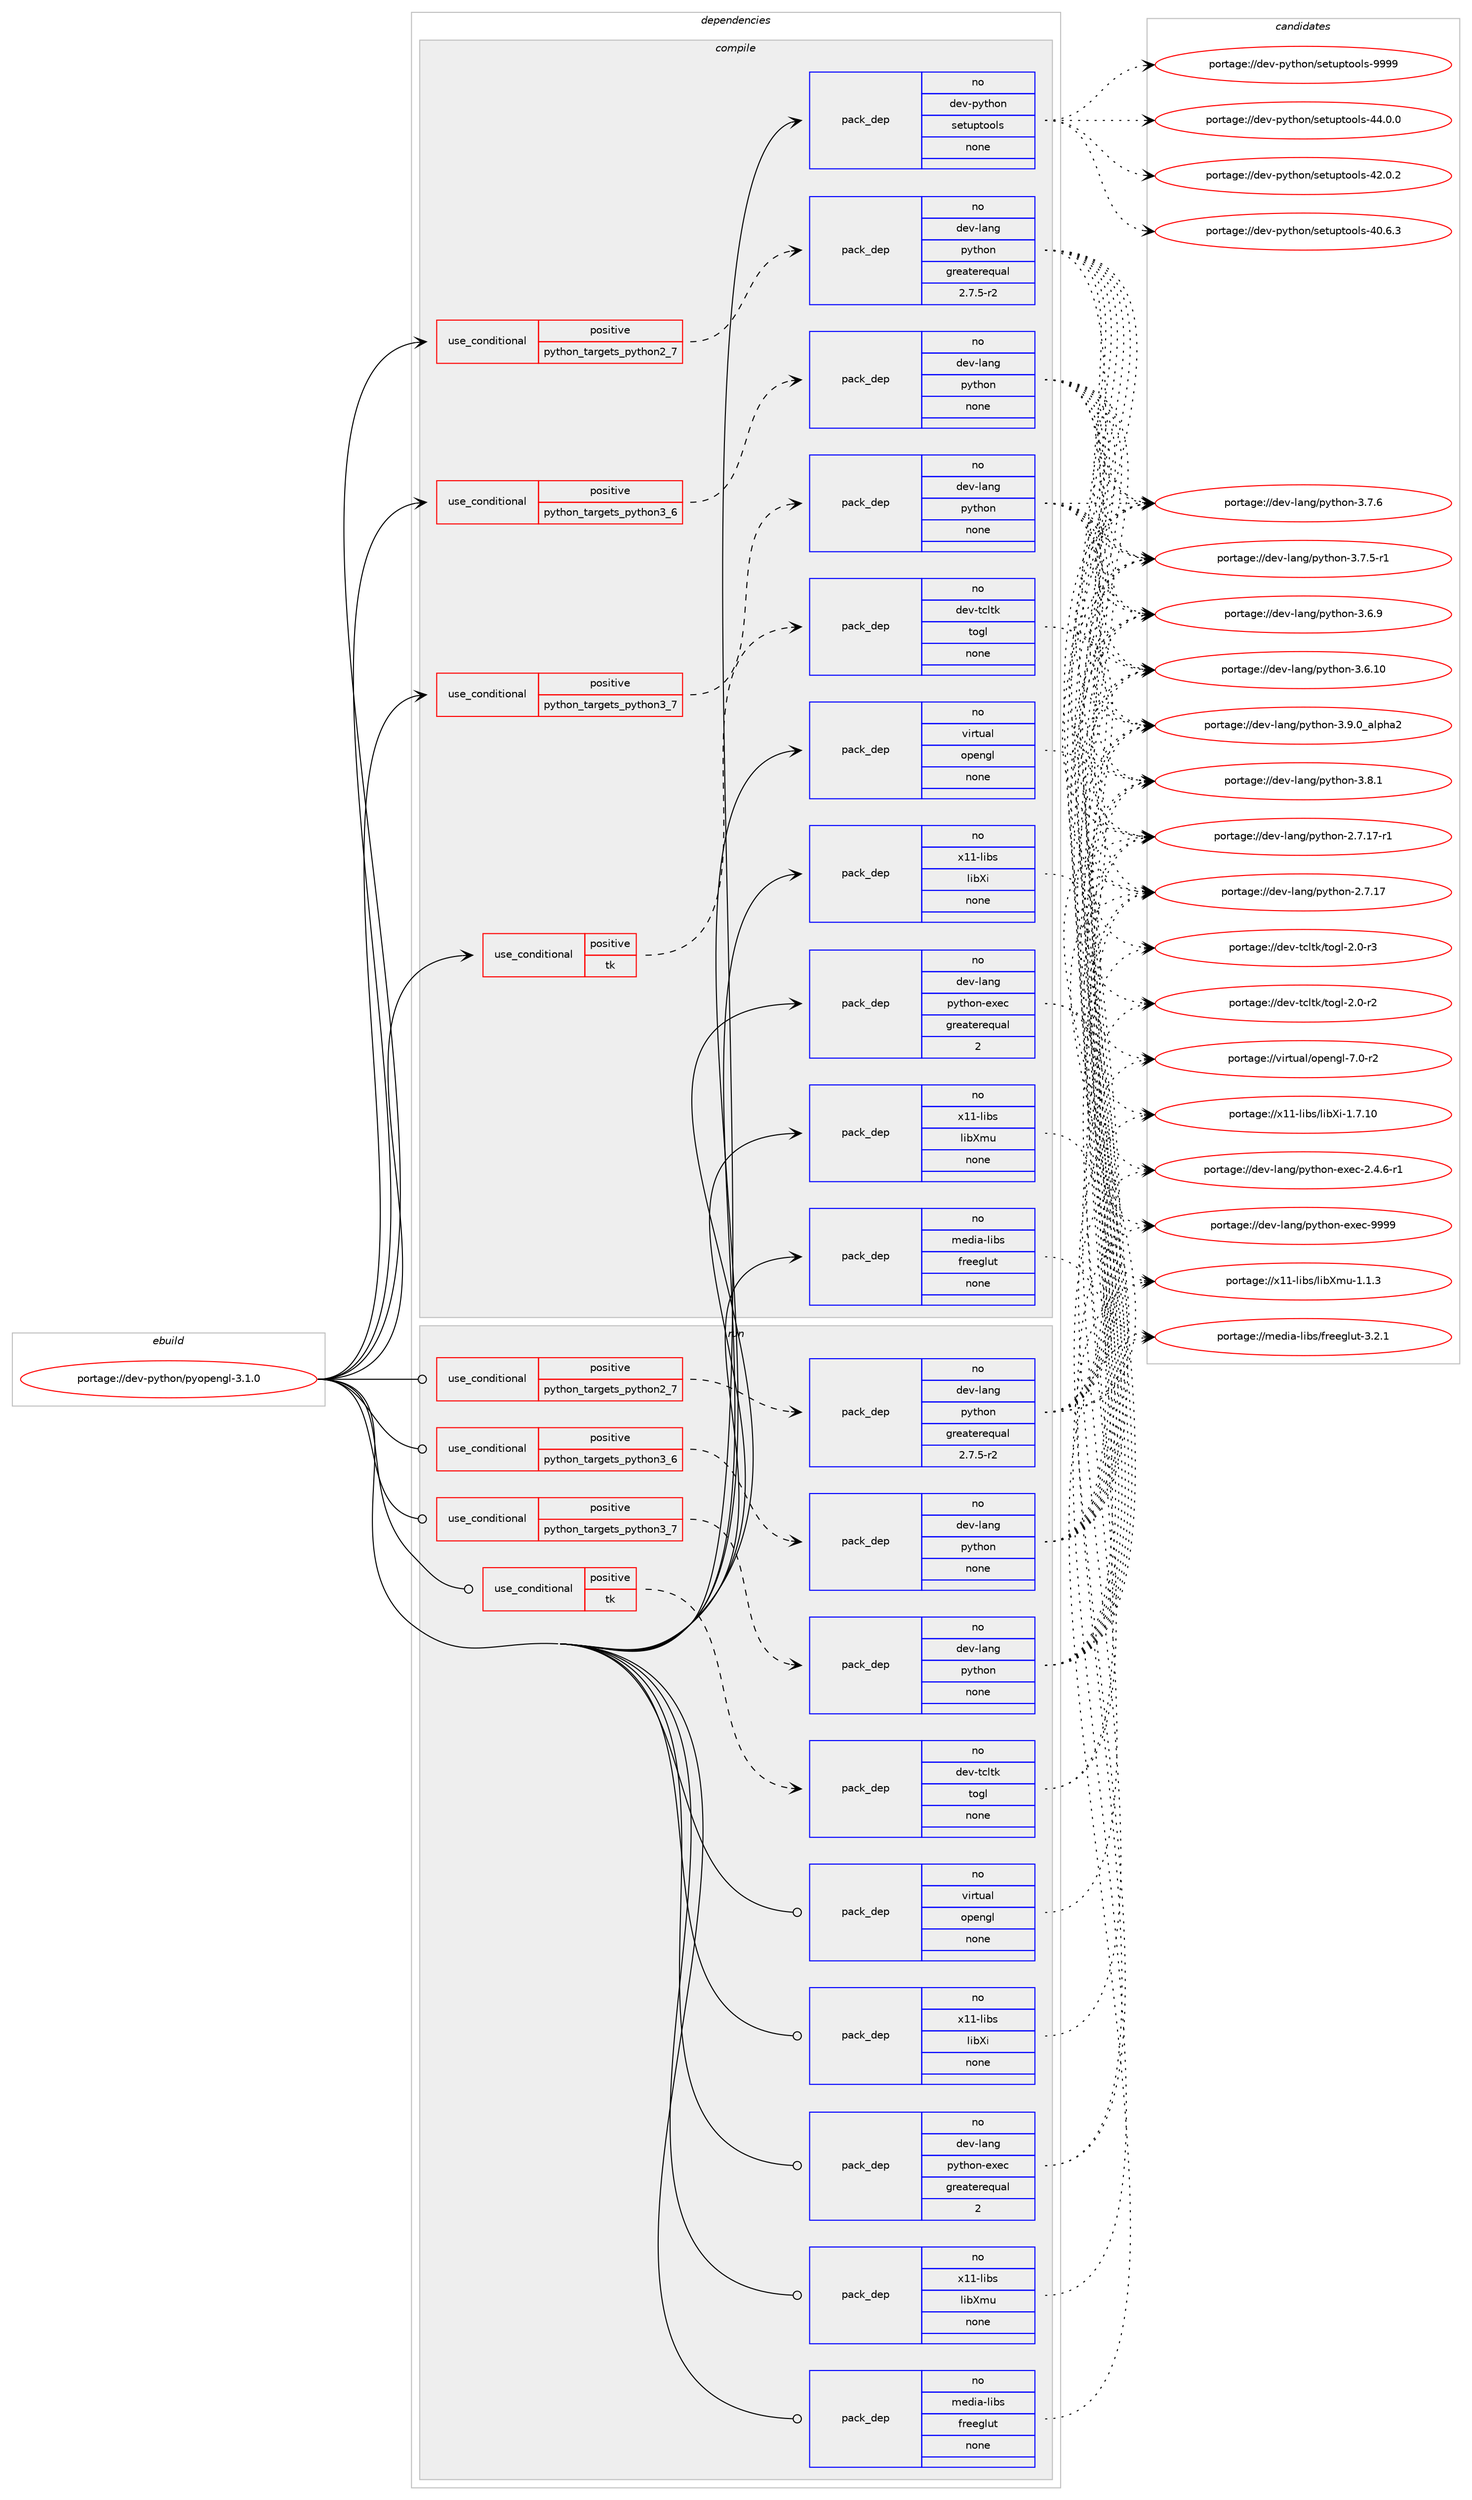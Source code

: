 digraph prolog {

# *************
# Graph options
# *************

newrank=true;
concentrate=true;
compound=true;
graph [rankdir=LR,fontname=Helvetica,fontsize=10,ranksep=1.5];#, ranksep=2.5, nodesep=0.2];
edge  [arrowhead=vee];
node  [fontname=Helvetica,fontsize=10];

# **********
# The ebuild
# **********

subgraph cluster_leftcol {
color=gray;
rank=same;
label=<<i>ebuild</i>>;
id [label="portage://dev-python/pyopengl-3.1.0", color=red, width=4, href="../dev-python/pyopengl-3.1.0.svg"];
}

# ****************
# The dependencies
# ****************

subgraph cluster_midcol {
color=gray;
label=<<i>dependencies</i>>;
subgraph cluster_compile {
fillcolor="#eeeeee";
style=filled;
label=<<i>compile</i>>;
subgraph cond108968 {
dependency436468 [label=<<TABLE BORDER="0" CELLBORDER="1" CELLSPACING="0" CELLPADDING="4"><TR><TD ROWSPAN="3" CELLPADDING="10">use_conditional</TD></TR><TR><TD>positive</TD></TR><TR><TD>python_targets_python2_7</TD></TR></TABLE>>, shape=none, color=red];
subgraph pack322568 {
dependency436469 [label=<<TABLE BORDER="0" CELLBORDER="1" CELLSPACING="0" CELLPADDING="4" WIDTH="220"><TR><TD ROWSPAN="6" CELLPADDING="30">pack_dep</TD></TR><TR><TD WIDTH="110">no</TD></TR><TR><TD>dev-lang</TD></TR><TR><TD>python</TD></TR><TR><TD>greaterequal</TD></TR><TR><TD>2.7.5-r2</TD></TR></TABLE>>, shape=none, color=blue];
}
dependency436468:e -> dependency436469:w [weight=20,style="dashed",arrowhead="vee"];
}
id:e -> dependency436468:w [weight=20,style="solid",arrowhead="vee"];
subgraph cond108969 {
dependency436470 [label=<<TABLE BORDER="0" CELLBORDER="1" CELLSPACING="0" CELLPADDING="4"><TR><TD ROWSPAN="3" CELLPADDING="10">use_conditional</TD></TR><TR><TD>positive</TD></TR><TR><TD>python_targets_python3_6</TD></TR></TABLE>>, shape=none, color=red];
subgraph pack322569 {
dependency436471 [label=<<TABLE BORDER="0" CELLBORDER="1" CELLSPACING="0" CELLPADDING="4" WIDTH="220"><TR><TD ROWSPAN="6" CELLPADDING="30">pack_dep</TD></TR><TR><TD WIDTH="110">no</TD></TR><TR><TD>dev-lang</TD></TR><TR><TD>python</TD></TR><TR><TD>none</TD></TR><TR><TD></TD></TR></TABLE>>, shape=none, color=blue];
}
dependency436470:e -> dependency436471:w [weight=20,style="dashed",arrowhead="vee"];
}
id:e -> dependency436470:w [weight=20,style="solid",arrowhead="vee"];
subgraph cond108970 {
dependency436472 [label=<<TABLE BORDER="0" CELLBORDER="1" CELLSPACING="0" CELLPADDING="4"><TR><TD ROWSPAN="3" CELLPADDING="10">use_conditional</TD></TR><TR><TD>positive</TD></TR><TR><TD>python_targets_python3_7</TD></TR></TABLE>>, shape=none, color=red];
subgraph pack322570 {
dependency436473 [label=<<TABLE BORDER="0" CELLBORDER="1" CELLSPACING="0" CELLPADDING="4" WIDTH="220"><TR><TD ROWSPAN="6" CELLPADDING="30">pack_dep</TD></TR><TR><TD WIDTH="110">no</TD></TR><TR><TD>dev-lang</TD></TR><TR><TD>python</TD></TR><TR><TD>none</TD></TR><TR><TD></TD></TR></TABLE>>, shape=none, color=blue];
}
dependency436472:e -> dependency436473:w [weight=20,style="dashed",arrowhead="vee"];
}
id:e -> dependency436472:w [weight=20,style="solid",arrowhead="vee"];
subgraph cond108971 {
dependency436474 [label=<<TABLE BORDER="0" CELLBORDER="1" CELLSPACING="0" CELLPADDING="4"><TR><TD ROWSPAN="3" CELLPADDING="10">use_conditional</TD></TR><TR><TD>positive</TD></TR><TR><TD>tk</TD></TR></TABLE>>, shape=none, color=red];
subgraph pack322571 {
dependency436475 [label=<<TABLE BORDER="0" CELLBORDER="1" CELLSPACING="0" CELLPADDING="4" WIDTH="220"><TR><TD ROWSPAN="6" CELLPADDING="30">pack_dep</TD></TR><TR><TD WIDTH="110">no</TD></TR><TR><TD>dev-tcltk</TD></TR><TR><TD>togl</TD></TR><TR><TD>none</TD></TR><TR><TD></TD></TR></TABLE>>, shape=none, color=blue];
}
dependency436474:e -> dependency436475:w [weight=20,style="dashed",arrowhead="vee"];
}
id:e -> dependency436474:w [weight=20,style="solid",arrowhead="vee"];
subgraph pack322572 {
dependency436476 [label=<<TABLE BORDER="0" CELLBORDER="1" CELLSPACING="0" CELLPADDING="4" WIDTH="220"><TR><TD ROWSPAN="6" CELLPADDING="30">pack_dep</TD></TR><TR><TD WIDTH="110">no</TD></TR><TR><TD>dev-lang</TD></TR><TR><TD>python-exec</TD></TR><TR><TD>greaterequal</TD></TR><TR><TD>2</TD></TR></TABLE>>, shape=none, color=blue];
}
id:e -> dependency436476:w [weight=20,style="solid",arrowhead="vee"];
subgraph pack322573 {
dependency436477 [label=<<TABLE BORDER="0" CELLBORDER="1" CELLSPACING="0" CELLPADDING="4" WIDTH="220"><TR><TD ROWSPAN="6" CELLPADDING="30">pack_dep</TD></TR><TR><TD WIDTH="110">no</TD></TR><TR><TD>dev-python</TD></TR><TR><TD>setuptools</TD></TR><TR><TD>none</TD></TR><TR><TD></TD></TR></TABLE>>, shape=none, color=blue];
}
id:e -> dependency436477:w [weight=20,style="solid",arrowhead="vee"];
subgraph pack322574 {
dependency436478 [label=<<TABLE BORDER="0" CELLBORDER="1" CELLSPACING="0" CELLPADDING="4" WIDTH="220"><TR><TD ROWSPAN="6" CELLPADDING="30">pack_dep</TD></TR><TR><TD WIDTH="110">no</TD></TR><TR><TD>media-libs</TD></TR><TR><TD>freeglut</TD></TR><TR><TD>none</TD></TR><TR><TD></TD></TR></TABLE>>, shape=none, color=blue];
}
id:e -> dependency436478:w [weight=20,style="solid",arrowhead="vee"];
subgraph pack322575 {
dependency436479 [label=<<TABLE BORDER="0" CELLBORDER="1" CELLSPACING="0" CELLPADDING="4" WIDTH="220"><TR><TD ROWSPAN="6" CELLPADDING="30">pack_dep</TD></TR><TR><TD WIDTH="110">no</TD></TR><TR><TD>virtual</TD></TR><TR><TD>opengl</TD></TR><TR><TD>none</TD></TR><TR><TD></TD></TR></TABLE>>, shape=none, color=blue];
}
id:e -> dependency436479:w [weight=20,style="solid",arrowhead="vee"];
subgraph pack322576 {
dependency436480 [label=<<TABLE BORDER="0" CELLBORDER="1" CELLSPACING="0" CELLPADDING="4" WIDTH="220"><TR><TD ROWSPAN="6" CELLPADDING="30">pack_dep</TD></TR><TR><TD WIDTH="110">no</TD></TR><TR><TD>x11-libs</TD></TR><TR><TD>libXi</TD></TR><TR><TD>none</TD></TR><TR><TD></TD></TR></TABLE>>, shape=none, color=blue];
}
id:e -> dependency436480:w [weight=20,style="solid",arrowhead="vee"];
subgraph pack322577 {
dependency436481 [label=<<TABLE BORDER="0" CELLBORDER="1" CELLSPACING="0" CELLPADDING="4" WIDTH="220"><TR><TD ROWSPAN="6" CELLPADDING="30">pack_dep</TD></TR><TR><TD WIDTH="110">no</TD></TR><TR><TD>x11-libs</TD></TR><TR><TD>libXmu</TD></TR><TR><TD>none</TD></TR><TR><TD></TD></TR></TABLE>>, shape=none, color=blue];
}
id:e -> dependency436481:w [weight=20,style="solid",arrowhead="vee"];
}
subgraph cluster_compileandrun {
fillcolor="#eeeeee";
style=filled;
label=<<i>compile and run</i>>;
}
subgraph cluster_run {
fillcolor="#eeeeee";
style=filled;
label=<<i>run</i>>;
subgraph cond108972 {
dependency436482 [label=<<TABLE BORDER="0" CELLBORDER="1" CELLSPACING="0" CELLPADDING="4"><TR><TD ROWSPAN="3" CELLPADDING="10">use_conditional</TD></TR><TR><TD>positive</TD></TR><TR><TD>python_targets_python2_7</TD></TR></TABLE>>, shape=none, color=red];
subgraph pack322578 {
dependency436483 [label=<<TABLE BORDER="0" CELLBORDER="1" CELLSPACING="0" CELLPADDING="4" WIDTH="220"><TR><TD ROWSPAN="6" CELLPADDING="30">pack_dep</TD></TR><TR><TD WIDTH="110">no</TD></TR><TR><TD>dev-lang</TD></TR><TR><TD>python</TD></TR><TR><TD>greaterequal</TD></TR><TR><TD>2.7.5-r2</TD></TR></TABLE>>, shape=none, color=blue];
}
dependency436482:e -> dependency436483:w [weight=20,style="dashed",arrowhead="vee"];
}
id:e -> dependency436482:w [weight=20,style="solid",arrowhead="odot"];
subgraph cond108973 {
dependency436484 [label=<<TABLE BORDER="0" CELLBORDER="1" CELLSPACING="0" CELLPADDING="4"><TR><TD ROWSPAN="3" CELLPADDING="10">use_conditional</TD></TR><TR><TD>positive</TD></TR><TR><TD>python_targets_python3_6</TD></TR></TABLE>>, shape=none, color=red];
subgraph pack322579 {
dependency436485 [label=<<TABLE BORDER="0" CELLBORDER="1" CELLSPACING="0" CELLPADDING="4" WIDTH="220"><TR><TD ROWSPAN="6" CELLPADDING="30">pack_dep</TD></TR><TR><TD WIDTH="110">no</TD></TR><TR><TD>dev-lang</TD></TR><TR><TD>python</TD></TR><TR><TD>none</TD></TR><TR><TD></TD></TR></TABLE>>, shape=none, color=blue];
}
dependency436484:e -> dependency436485:w [weight=20,style="dashed",arrowhead="vee"];
}
id:e -> dependency436484:w [weight=20,style="solid",arrowhead="odot"];
subgraph cond108974 {
dependency436486 [label=<<TABLE BORDER="0" CELLBORDER="1" CELLSPACING="0" CELLPADDING="4"><TR><TD ROWSPAN="3" CELLPADDING="10">use_conditional</TD></TR><TR><TD>positive</TD></TR><TR><TD>python_targets_python3_7</TD></TR></TABLE>>, shape=none, color=red];
subgraph pack322580 {
dependency436487 [label=<<TABLE BORDER="0" CELLBORDER="1" CELLSPACING="0" CELLPADDING="4" WIDTH="220"><TR><TD ROWSPAN="6" CELLPADDING="30">pack_dep</TD></TR><TR><TD WIDTH="110">no</TD></TR><TR><TD>dev-lang</TD></TR><TR><TD>python</TD></TR><TR><TD>none</TD></TR><TR><TD></TD></TR></TABLE>>, shape=none, color=blue];
}
dependency436486:e -> dependency436487:w [weight=20,style="dashed",arrowhead="vee"];
}
id:e -> dependency436486:w [weight=20,style="solid",arrowhead="odot"];
subgraph cond108975 {
dependency436488 [label=<<TABLE BORDER="0" CELLBORDER="1" CELLSPACING="0" CELLPADDING="4"><TR><TD ROWSPAN="3" CELLPADDING="10">use_conditional</TD></TR><TR><TD>positive</TD></TR><TR><TD>tk</TD></TR></TABLE>>, shape=none, color=red];
subgraph pack322581 {
dependency436489 [label=<<TABLE BORDER="0" CELLBORDER="1" CELLSPACING="0" CELLPADDING="4" WIDTH="220"><TR><TD ROWSPAN="6" CELLPADDING="30">pack_dep</TD></TR><TR><TD WIDTH="110">no</TD></TR><TR><TD>dev-tcltk</TD></TR><TR><TD>togl</TD></TR><TR><TD>none</TD></TR><TR><TD></TD></TR></TABLE>>, shape=none, color=blue];
}
dependency436488:e -> dependency436489:w [weight=20,style="dashed",arrowhead="vee"];
}
id:e -> dependency436488:w [weight=20,style="solid",arrowhead="odot"];
subgraph pack322582 {
dependency436490 [label=<<TABLE BORDER="0" CELLBORDER="1" CELLSPACING="0" CELLPADDING="4" WIDTH="220"><TR><TD ROWSPAN="6" CELLPADDING="30">pack_dep</TD></TR><TR><TD WIDTH="110">no</TD></TR><TR><TD>dev-lang</TD></TR><TR><TD>python-exec</TD></TR><TR><TD>greaterequal</TD></TR><TR><TD>2</TD></TR></TABLE>>, shape=none, color=blue];
}
id:e -> dependency436490:w [weight=20,style="solid",arrowhead="odot"];
subgraph pack322583 {
dependency436491 [label=<<TABLE BORDER="0" CELLBORDER="1" CELLSPACING="0" CELLPADDING="4" WIDTH="220"><TR><TD ROWSPAN="6" CELLPADDING="30">pack_dep</TD></TR><TR><TD WIDTH="110">no</TD></TR><TR><TD>media-libs</TD></TR><TR><TD>freeglut</TD></TR><TR><TD>none</TD></TR><TR><TD></TD></TR></TABLE>>, shape=none, color=blue];
}
id:e -> dependency436491:w [weight=20,style="solid",arrowhead="odot"];
subgraph pack322584 {
dependency436492 [label=<<TABLE BORDER="0" CELLBORDER="1" CELLSPACING="0" CELLPADDING="4" WIDTH="220"><TR><TD ROWSPAN="6" CELLPADDING="30">pack_dep</TD></TR><TR><TD WIDTH="110">no</TD></TR><TR><TD>virtual</TD></TR><TR><TD>opengl</TD></TR><TR><TD>none</TD></TR><TR><TD></TD></TR></TABLE>>, shape=none, color=blue];
}
id:e -> dependency436492:w [weight=20,style="solid",arrowhead="odot"];
subgraph pack322585 {
dependency436493 [label=<<TABLE BORDER="0" CELLBORDER="1" CELLSPACING="0" CELLPADDING="4" WIDTH="220"><TR><TD ROWSPAN="6" CELLPADDING="30">pack_dep</TD></TR><TR><TD WIDTH="110">no</TD></TR><TR><TD>x11-libs</TD></TR><TR><TD>libXi</TD></TR><TR><TD>none</TD></TR><TR><TD></TD></TR></TABLE>>, shape=none, color=blue];
}
id:e -> dependency436493:w [weight=20,style="solid",arrowhead="odot"];
subgraph pack322586 {
dependency436494 [label=<<TABLE BORDER="0" CELLBORDER="1" CELLSPACING="0" CELLPADDING="4" WIDTH="220"><TR><TD ROWSPAN="6" CELLPADDING="30">pack_dep</TD></TR><TR><TD WIDTH="110">no</TD></TR><TR><TD>x11-libs</TD></TR><TR><TD>libXmu</TD></TR><TR><TD>none</TD></TR><TR><TD></TD></TR></TABLE>>, shape=none, color=blue];
}
id:e -> dependency436494:w [weight=20,style="solid",arrowhead="odot"];
}
}

# **************
# The candidates
# **************

subgraph cluster_choices {
rank=same;
color=gray;
label=<<i>candidates</i>>;

subgraph choice322568 {
color=black;
nodesep=1;
choice10010111845108971101034711212111610411111045514657464895971081121049750 [label="portage://dev-lang/python-3.9.0_alpha2", color=red, width=4,href="../dev-lang/python-3.9.0_alpha2.svg"];
choice100101118451089711010347112121116104111110455146564649 [label="portage://dev-lang/python-3.8.1", color=red, width=4,href="../dev-lang/python-3.8.1.svg"];
choice100101118451089711010347112121116104111110455146554654 [label="portage://dev-lang/python-3.7.6", color=red, width=4,href="../dev-lang/python-3.7.6.svg"];
choice1001011184510897110103471121211161041111104551465546534511449 [label="portage://dev-lang/python-3.7.5-r1", color=red, width=4,href="../dev-lang/python-3.7.5-r1.svg"];
choice100101118451089711010347112121116104111110455146544657 [label="portage://dev-lang/python-3.6.9", color=red, width=4,href="../dev-lang/python-3.6.9.svg"];
choice10010111845108971101034711212111610411111045514654464948 [label="portage://dev-lang/python-3.6.10", color=red, width=4,href="../dev-lang/python-3.6.10.svg"];
choice100101118451089711010347112121116104111110455046554649554511449 [label="portage://dev-lang/python-2.7.17-r1", color=red, width=4,href="../dev-lang/python-2.7.17-r1.svg"];
choice10010111845108971101034711212111610411111045504655464955 [label="portage://dev-lang/python-2.7.17", color=red, width=4,href="../dev-lang/python-2.7.17.svg"];
dependency436469:e -> choice10010111845108971101034711212111610411111045514657464895971081121049750:w [style=dotted,weight="100"];
dependency436469:e -> choice100101118451089711010347112121116104111110455146564649:w [style=dotted,weight="100"];
dependency436469:e -> choice100101118451089711010347112121116104111110455146554654:w [style=dotted,weight="100"];
dependency436469:e -> choice1001011184510897110103471121211161041111104551465546534511449:w [style=dotted,weight="100"];
dependency436469:e -> choice100101118451089711010347112121116104111110455146544657:w [style=dotted,weight="100"];
dependency436469:e -> choice10010111845108971101034711212111610411111045514654464948:w [style=dotted,weight="100"];
dependency436469:e -> choice100101118451089711010347112121116104111110455046554649554511449:w [style=dotted,weight="100"];
dependency436469:e -> choice10010111845108971101034711212111610411111045504655464955:w [style=dotted,weight="100"];
}
subgraph choice322569 {
color=black;
nodesep=1;
choice10010111845108971101034711212111610411111045514657464895971081121049750 [label="portage://dev-lang/python-3.9.0_alpha2", color=red, width=4,href="../dev-lang/python-3.9.0_alpha2.svg"];
choice100101118451089711010347112121116104111110455146564649 [label="portage://dev-lang/python-3.8.1", color=red, width=4,href="../dev-lang/python-3.8.1.svg"];
choice100101118451089711010347112121116104111110455146554654 [label="portage://dev-lang/python-3.7.6", color=red, width=4,href="../dev-lang/python-3.7.6.svg"];
choice1001011184510897110103471121211161041111104551465546534511449 [label="portage://dev-lang/python-3.7.5-r1", color=red, width=4,href="../dev-lang/python-3.7.5-r1.svg"];
choice100101118451089711010347112121116104111110455146544657 [label="portage://dev-lang/python-3.6.9", color=red, width=4,href="../dev-lang/python-3.6.9.svg"];
choice10010111845108971101034711212111610411111045514654464948 [label="portage://dev-lang/python-3.6.10", color=red, width=4,href="../dev-lang/python-3.6.10.svg"];
choice100101118451089711010347112121116104111110455046554649554511449 [label="portage://dev-lang/python-2.7.17-r1", color=red, width=4,href="../dev-lang/python-2.7.17-r1.svg"];
choice10010111845108971101034711212111610411111045504655464955 [label="portage://dev-lang/python-2.7.17", color=red, width=4,href="../dev-lang/python-2.7.17.svg"];
dependency436471:e -> choice10010111845108971101034711212111610411111045514657464895971081121049750:w [style=dotted,weight="100"];
dependency436471:e -> choice100101118451089711010347112121116104111110455146564649:w [style=dotted,weight="100"];
dependency436471:e -> choice100101118451089711010347112121116104111110455146554654:w [style=dotted,weight="100"];
dependency436471:e -> choice1001011184510897110103471121211161041111104551465546534511449:w [style=dotted,weight="100"];
dependency436471:e -> choice100101118451089711010347112121116104111110455146544657:w [style=dotted,weight="100"];
dependency436471:e -> choice10010111845108971101034711212111610411111045514654464948:w [style=dotted,weight="100"];
dependency436471:e -> choice100101118451089711010347112121116104111110455046554649554511449:w [style=dotted,weight="100"];
dependency436471:e -> choice10010111845108971101034711212111610411111045504655464955:w [style=dotted,weight="100"];
}
subgraph choice322570 {
color=black;
nodesep=1;
choice10010111845108971101034711212111610411111045514657464895971081121049750 [label="portage://dev-lang/python-3.9.0_alpha2", color=red, width=4,href="../dev-lang/python-3.9.0_alpha2.svg"];
choice100101118451089711010347112121116104111110455146564649 [label="portage://dev-lang/python-3.8.1", color=red, width=4,href="../dev-lang/python-3.8.1.svg"];
choice100101118451089711010347112121116104111110455146554654 [label="portage://dev-lang/python-3.7.6", color=red, width=4,href="../dev-lang/python-3.7.6.svg"];
choice1001011184510897110103471121211161041111104551465546534511449 [label="portage://dev-lang/python-3.7.5-r1", color=red, width=4,href="../dev-lang/python-3.7.5-r1.svg"];
choice100101118451089711010347112121116104111110455146544657 [label="portage://dev-lang/python-3.6.9", color=red, width=4,href="../dev-lang/python-3.6.9.svg"];
choice10010111845108971101034711212111610411111045514654464948 [label="portage://dev-lang/python-3.6.10", color=red, width=4,href="../dev-lang/python-3.6.10.svg"];
choice100101118451089711010347112121116104111110455046554649554511449 [label="portage://dev-lang/python-2.7.17-r1", color=red, width=4,href="../dev-lang/python-2.7.17-r1.svg"];
choice10010111845108971101034711212111610411111045504655464955 [label="portage://dev-lang/python-2.7.17", color=red, width=4,href="../dev-lang/python-2.7.17.svg"];
dependency436473:e -> choice10010111845108971101034711212111610411111045514657464895971081121049750:w [style=dotted,weight="100"];
dependency436473:e -> choice100101118451089711010347112121116104111110455146564649:w [style=dotted,weight="100"];
dependency436473:e -> choice100101118451089711010347112121116104111110455146554654:w [style=dotted,weight="100"];
dependency436473:e -> choice1001011184510897110103471121211161041111104551465546534511449:w [style=dotted,weight="100"];
dependency436473:e -> choice100101118451089711010347112121116104111110455146544657:w [style=dotted,weight="100"];
dependency436473:e -> choice10010111845108971101034711212111610411111045514654464948:w [style=dotted,weight="100"];
dependency436473:e -> choice100101118451089711010347112121116104111110455046554649554511449:w [style=dotted,weight="100"];
dependency436473:e -> choice10010111845108971101034711212111610411111045504655464955:w [style=dotted,weight="100"];
}
subgraph choice322571 {
color=black;
nodesep=1;
choice100101118451169910811610747116111103108455046484511451 [label="portage://dev-tcltk/togl-2.0-r3", color=red, width=4,href="../dev-tcltk/togl-2.0-r3.svg"];
choice100101118451169910811610747116111103108455046484511450 [label="portage://dev-tcltk/togl-2.0-r2", color=red, width=4,href="../dev-tcltk/togl-2.0-r2.svg"];
dependency436475:e -> choice100101118451169910811610747116111103108455046484511451:w [style=dotted,weight="100"];
dependency436475:e -> choice100101118451169910811610747116111103108455046484511450:w [style=dotted,weight="100"];
}
subgraph choice322572 {
color=black;
nodesep=1;
choice10010111845108971101034711212111610411111045101120101994557575757 [label="portage://dev-lang/python-exec-9999", color=red, width=4,href="../dev-lang/python-exec-9999.svg"];
choice10010111845108971101034711212111610411111045101120101994550465246544511449 [label="portage://dev-lang/python-exec-2.4.6-r1", color=red, width=4,href="../dev-lang/python-exec-2.4.6-r1.svg"];
dependency436476:e -> choice10010111845108971101034711212111610411111045101120101994557575757:w [style=dotted,weight="100"];
dependency436476:e -> choice10010111845108971101034711212111610411111045101120101994550465246544511449:w [style=dotted,weight="100"];
}
subgraph choice322573 {
color=black;
nodesep=1;
choice10010111845112121116104111110471151011161171121161111111081154557575757 [label="portage://dev-python/setuptools-9999", color=red, width=4,href="../dev-python/setuptools-9999.svg"];
choice100101118451121211161041111104711510111611711211611111110811545525246484648 [label="portage://dev-python/setuptools-44.0.0", color=red, width=4,href="../dev-python/setuptools-44.0.0.svg"];
choice100101118451121211161041111104711510111611711211611111110811545525046484650 [label="portage://dev-python/setuptools-42.0.2", color=red, width=4,href="../dev-python/setuptools-42.0.2.svg"];
choice100101118451121211161041111104711510111611711211611111110811545524846544651 [label="portage://dev-python/setuptools-40.6.3", color=red, width=4,href="../dev-python/setuptools-40.6.3.svg"];
dependency436477:e -> choice10010111845112121116104111110471151011161171121161111111081154557575757:w [style=dotted,weight="100"];
dependency436477:e -> choice100101118451121211161041111104711510111611711211611111110811545525246484648:w [style=dotted,weight="100"];
dependency436477:e -> choice100101118451121211161041111104711510111611711211611111110811545525046484650:w [style=dotted,weight="100"];
dependency436477:e -> choice100101118451121211161041111104711510111611711211611111110811545524846544651:w [style=dotted,weight="100"];
}
subgraph choice322574 {
color=black;
nodesep=1;
choice10910110010597451081059811547102114101101103108117116455146504649 [label="portage://media-libs/freeglut-3.2.1", color=red, width=4,href="../media-libs/freeglut-3.2.1.svg"];
dependency436478:e -> choice10910110010597451081059811547102114101101103108117116455146504649:w [style=dotted,weight="100"];
}
subgraph choice322575 {
color=black;
nodesep=1;
choice1181051141161179710847111112101110103108455546484511450 [label="portage://virtual/opengl-7.0-r2", color=red, width=4,href="../virtual/opengl-7.0-r2.svg"];
dependency436479:e -> choice1181051141161179710847111112101110103108455546484511450:w [style=dotted,weight="100"];
}
subgraph choice322576 {
color=black;
nodesep=1;
choice1204949451081059811547108105988810545494655464948 [label="portage://x11-libs/libXi-1.7.10", color=red, width=4,href="../x11-libs/libXi-1.7.10.svg"];
dependency436480:e -> choice1204949451081059811547108105988810545494655464948:w [style=dotted,weight="100"];
}
subgraph choice322577 {
color=black;
nodesep=1;
choice12049494510810598115471081059888109117454946494651 [label="portage://x11-libs/libXmu-1.1.3", color=red, width=4,href="../x11-libs/libXmu-1.1.3.svg"];
dependency436481:e -> choice12049494510810598115471081059888109117454946494651:w [style=dotted,weight="100"];
}
subgraph choice322578 {
color=black;
nodesep=1;
choice10010111845108971101034711212111610411111045514657464895971081121049750 [label="portage://dev-lang/python-3.9.0_alpha2", color=red, width=4,href="../dev-lang/python-3.9.0_alpha2.svg"];
choice100101118451089711010347112121116104111110455146564649 [label="portage://dev-lang/python-3.8.1", color=red, width=4,href="../dev-lang/python-3.8.1.svg"];
choice100101118451089711010347112121116104111110455146554654 [label="portage://dev-lang/python-3.7.6", color=red, width=4,href="../dev-lang/python-3.7.6.svg"];
choice1001011184510897110103471121211161041111104551465546534511449 [label="portage://dev-lang/python-3.7.5-r1", color=red, width=4,href="../dev-lang/python-3.7.5-r1.svg"];
choice100101118451089711010347112121116104111110455146544657 [label="portage://dev-lang/python-3.6.9", color=red, width=4,href="../dev-lang/python-3.6.9.svg"];
choice10010111845108971101034711212111610411111045514654464948 [label="portage://dev-lang/python-3.6.10", color=red, width=4,href="../dev-lang/python-3.6.10.svg"];
choice100101118451089711010347112121116104111110455046554649554511449 [label="portage://dev-lang/python-2.7.17-r1", color=red, width=4,href="../dev-lang/python-2.7.17-r1.svg"];
choice10010111845108971101034711212111610411111045504655464955 [label="portage://dev-lang/python-2.7.17", color=red, width=4,href="../dev-lang/python-2.7.17.svg"];
dependency436483:e -> choice10010111845108971101034711212111610411111045514657464895971081121049750:w [style=dotted,weight="100"];
dependency436483:e -> choice100101118451089711010347112121116104111110455146564649:w [style=dotted,weight="100"];
dependency436483:e -> choice100101118451089711010347112121116104111110455146554654:w [style=dotted,weight="100"];
dependency436483:e -> choice1001011184510897110103471121211161041111104551465546534511449:w [style=dotted,weight="100"];
dependency436483:e -> choice100101118451089711010347112121116104111110455146544657:w [style=dotted,weight="100"];
dependency436483:e -> choice10010111845108971101034711212111610411111045514654464948:w [style=dotted,weight="100"];
dependency436483:e -> choice100101118451089711010347112121116104111110455046554649554511449:w [style=dotted,weight="100"];
dependency436483:e -> choice10010111845108971101034711212111610411111045504655464955:w [style=dotted,weight="100"];
}
subgraph choice322579 {
color=black;
nodesep=1;
choice10010111845108971101034711212111610411111045514657464895971081121049750 [label="portage://dev-lang/python-3.9.0_alpha2", color=red, width=4,href="../dev-lang/python-3.9.0_alpha2.svg"];
choice100101118451089711010347112121116104111110455146564649 [label="portage://dev-lang/python-3.8.1", color=red, width=4,href="../dev-lang/python-3.8.1.svg"];
choice100101118451089711010347112121116104111110455146554654 [label="portage://dev-lang/python-3.7.6", color=red, width=4,href="../dev-lang/python-3.7.6.svg"];
choice1001011184510897110103471121211161041111104551465546534511449 [label="portage://dev-lang/python-3.7.5-r1", color=red, width=4,href="../dev-lang/python-3.7.5-r1.svg"];
choice100101118451089711010347112121116104111110455146544657 [label="portage://dev-lang/python-3.6.9", color=red, width=4,href="../dev-lang/python-3.6.9.svg"];
choice10010111845108971101034711212111610411111045514654464948 [label="portage://dev-lang/python-3.6.10", color=red, width=4,href="../dev-lang/python-3.6.10.svg"];
choice100101118451089711010347112121116104111110455046554649554511449 [label="portage://dev-lang/python-2.7.17-r1", color=red, width=4,href="../dev-lang/python-2.7.17-r1.svg"];
choice10010111845108971101034711212111610411111045504655464955 [label="portage://dev-lang/python-2.7.17", color=red, width=4,href="../dev-lang/python-2.7.17.svg"];
dependency436485:e -> choice10010111845108971101034711212111610411111045514657464895971081121049750:w [style=dotted,weight="100"];
dependency436485:e -> choice100101118451089711010347112121116104111110455146564649:w [style=dotted,weight="100"];
dependency436485:e -> choice100101118451089711010347112121116104111110455146554654:w [style=dotted,weight="100"];
dependency436485:e -> choice1001011184510897110103471121211161041111104551465546534511449:w [style=dotted,weight="100"];
dependency436485:e -> choice100101118451089711010347112121116104111110455146544657:w [style=dotted,weight="100"];
dependency436485:e -> choice10010111845108971101034711212111610411111045514654464948:w [style=dotted,weight="100"];
dependency436485:e -> choice100101118451089711010347112121116104111110455046554649554511449:w [style=dotted,weight="100"];
dependency436485:e -> choice10010111845108971101034711212111610411111045504655464955:w [style=dotted,weight="100"];
}
subgraph choice322580 {
color=black;
nodesep=1;
choice10010111845108971101034711212111610411111045514657464895971081121049750 [label="portage://dev-lang/python-3.9.0_alpha2", color=red, width=4,href="../dev-lang/python-3.9.0_alpha2.svg"];
choice100101118451089711010347112121116104111110455146564649 [label="portage://dev-lang/python-3.8.1", color=red, width=4,href="../dev-lang/python-3.8.1.svg"];
choice100101118451089711010347112121116104111110455146554654 [label="portage://dev-lang/python-3.7.6", color=red, width=4,href="../dev-lang/python-3.7.6.svg"];
choice1001011184510897110103471121211161041111104551465546534511449 [label="portage://dev-lang/python-3.7.5-r1", color=red, width=4,href="../dev-lang/python-3.7.5-r1.svg"];
choice100101118451089711010347112121116104111110455146544657 [label="portage://dev-lang/python-3.6.9", color=red, width=4,href="../dev-lang/python-3.6.9.svg"];
choice10010111845108971101034711212111610411111045514654464948 [label="portage://dev-lang/python-3.6.10", color=red, width=4,href="../dev-lang/python-3.6.10.svg"];
choice100101118451089711010347112121116104111110455046554649554511449 [label="portage://dev-lang/python-2.7.17-r1", color=red, width=4,href="../dev-lang/python-2.7.17-r1.svg"];
choice10010111845108971101034711212111610411111045504655464955 [label="portage://dev-lang/python-2.7.17", color=red, width=4,href="../dev-lang/python-2.7.17.svg"];
dependency436487:e -> choice10010111845108971101034711212111610411111045514657464895971081121049750:w [style=dotted,weight="100"];
dependency436487:e -> choice100101118451089711010347112121116104111110455146564649:w [style=dotted,weight="100"];
dependency436487:e -> choice100101118451089711010347112121116104111110455146554654:w [style=dotted,weight="100"];
dependency436487:e -> choice1001011184510897110103471121211161041111104551465546534511449:w [style=dotted,weight="100"];
dependency436487:e -> choice100101118451089711010347112121116104111110455146544657:w [style=dotted,weight="100"];
dependency436487:e -> choice10010111845108971101034711212111610411111045514654464948:w [style=dotted,weight="100"];
dependency436487:e -> choice100101118451089711010347112121116104111110455046554649554511449:w [style=dotted,weight="100"];
dependency436487:e -> choice10010111845108971101034711212111610411111045504655464955:w [style=dotted,weight="100"];
}
subgraph choice322581 {
color=black;
nodesep=1;
choice100101118451169910811610747116111103108455046484511451 [label="portage://dev-tcltk/togl-2.0-r3", color=red, width=4,href="../dev-tcltk/togl-2.0-r3.svg"];
choice100101118451169910811610747116111103108455046484511450 [label="portage://dev-tcltk/togl-2.0-r2", color=red, width=4,href="../dev-tcltk/togl-2.0-r2.svg"];
dependency436489:e -> choice100101118451169910811610747116111103108455046484511451:w [style=dotted,weight="100"];
dependency436489:e -> choice100101118451169910811610747116111103108455046484511450:w [style=dotted,weight="100"];
}
subgraph choice322582 {
color=black;
nodesep=1;
choice10010111845108971101034711212111610411111045101120101994557575757 [label="portage://dev-lang/python-exec-9999", color=red, width=4,href="../dev-lang/python-exec-9999.svg"];
choice10010111845108971101034711212111610411111045101120101994550465246544511449 [label="portage://dev-lang/python-exec-2.4.6-r1", color=red, width=4,href="../dev-lang/python-exec-2.4.6-r1.svg"];
dependency436490:e -> choice10010111845108971101034711212111610411111045101120101994557575757:w [style=dotted,weight="100"];
dependency436490:e -> choice10010111845108971101034711212111610411111045101120101994550465246544511449:w [style=dotted,weight="100"];
}
subgraph choice322583 {
color=black;
nodesep=1;
choice10910110010597451081059811547102114101101103108117116455146504649 [label="portage://media-libs/freeglut-3.2.1", color=red, width=4,href="../media-libs/freeglut-3.2.1.svg"];
dependency436491:e -> choice10910110010597451081059811547102114101101103108117116455146504649:w [style=dotted,weight="100"];
}
subgraph choice322584 {
color=black;
nodesep=1;
choice1181051141161179710847111112101110103108455546484511450 [label="portage://virtual/opengl-7.0-r2", color=red, width=4,href="../virtual/opengl-7.0-r2.svg"];
dependency436492:e -> choice1181051141161179710847111112101110103108455546484511450:w [style=dotted,weight="100"];
}
subgraph choice322585 {
color=black;
nodesep=1;
choice1204949451081059811547108105988810545494655464948 [label="portage://x11-libs/libXi-1.7.10", color=red, width=4,href="../x11-libs/libXi-1.7.10.svg"];
dependency436493:e -> choice1204949451081059811547108105988810545494655464948:w [style=dotted,weight="100"];
}
subgraph choice322586 {
color=black;
nodesep=1;
choice12049494510810598115471081059888109117454946494651 [label="portage://x11-libs/libXmu-1.1.3", color=red, width=4,href="../x11-libs/libXmu-1.1.3.svg"];
dependency436494:e -> choice12049494510810598115471081059888109117454946494651:w [style=dotted,weight="100"];
}
}

}
